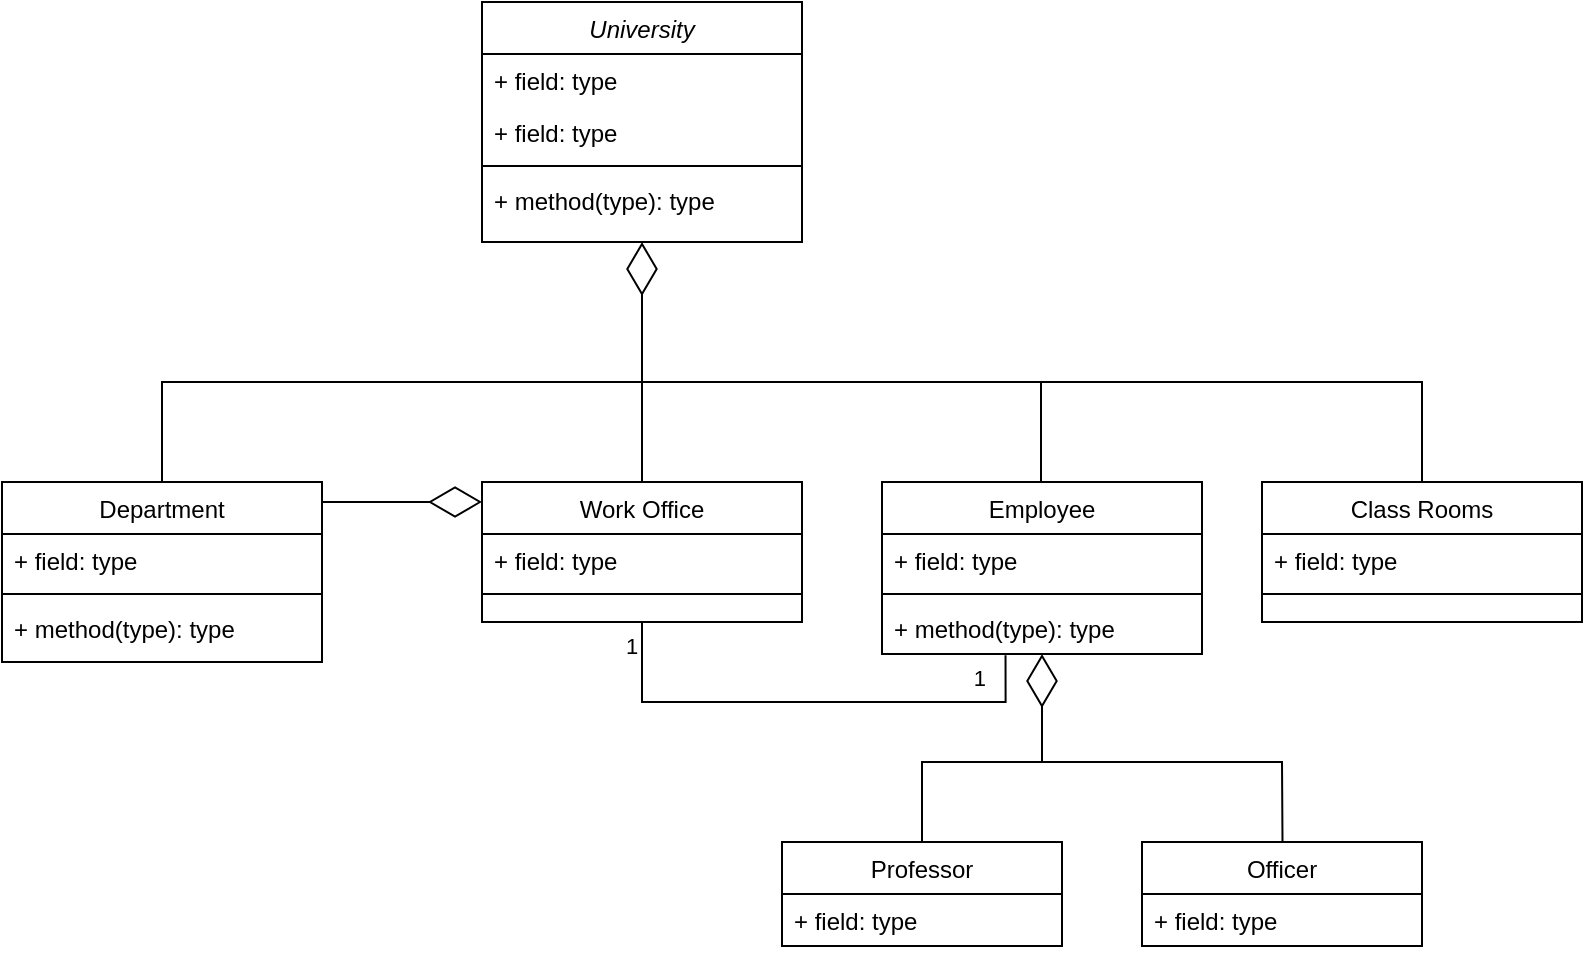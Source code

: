 <mxfile version="20.2.3" type="device"><diagram id="C5RBs43oDa-KdzZeNtuy" name="Page-1"><mxGraphModel dx="1185" dy="635" grid="1" gridSize="10" guides="1" tooltips="1" connect="1" arrows="1" fold="1" page="1" pageScale="1" pageWidth="827" pageHeight="1169" math="0" shadow="0"><root><mxCell id="WIyWlLk6GJQsqaUBKTNV-0"/><mxCell id="WIyWlLk6GJQsqaUBKTNV-1" parent="WIyWlLk6GJQsqaUBKTNV-0"/><mxCell id="zkfFHV4jXpPFQw0GAbJ--0" value="University" style="swimlane;fontStyle=2;align=center;verticalAlign=top;childLayout=stackLayout;horizontal=1;startSize=26;horizontalStack=0;resizeParent=1;resizeLast=0;collapsible=1;marginBottom=0;rounded=0;shadow=0;strokeWidth=1;" parent="WIyWlLk6GJQsqaUBKTNV-1" vertex="1"><mxGeometry x="270" y="20" width="160" height="120" as="geometry"><mxRectangle x="230" y="140" width="160" height="26" as="alternateBounds"/></mxGeometry></mxCell><mxCell id="zkfFHV4jXpPFQw0GAbJ--1" value="+ field: type" style="text;align=left;verticalAlign=top;spacingLeft=4;spacingRight=4;overflow=hidden;rotatable=0;points=[[0,0.5],[1,0.5]];portConstraint=eastwest;" parent="zkfFHV4jXpPFQw0GAbJ--0" vertex="1"><mxGeometry y="26" width="160" height="26" as="geometry"/></mxCell><mxCell id="zkfFHV4jXpPFQw0GAbJ--2" value="+ field: type" style="text;align=left;verticalAlign=top;spacingLeft=4;spacingRight=4;overflow=hidden;rotatable=0;points=[[0,0.5],[1,0.5]];portConstraint=eastwest;rounded=0;shadow=0;html=0;" parent="zkfFHV4jXpPFQw0GAbJ--0" vertex="1"><mxGeometry y="52" width="160" height="26" as="geometry"/></mxCell><mxCell id="zkfFHV4jXpPFQw0GAbJ--4" value="" style="line;html=1;strokeWidth=1;align=left;verticalAlign=middle;spacingTop=-1;spacingLeft=3;spacingRight=3;rotatable=0;labelPosition=right;points=[];portConstraint=eastwest;" parent="zkfFHV4jXpPFQw0GAbJ--0" vertex="1"><mxGeometry y="78" width="160" height="8" as="geometry"/></mxCell><mxCell id="zkfFHV4jXpPFQw0GAbJ--5" value="+ method(type): type" style="text;align=left;verticalAlign=top;spacingLeft=4;spacingRight=4;overflow=hidden;rotatable=0;points=[[0,0.5],[1,0.5]];portConstraint=eastwest;" parent="zkfFHV4jXpPFQw0GAbJ--0" vertex="1"><mxGeometry y="86" width="160" height="26" as="geometry"/></mxCell><mxCell id="zkfFHV4jXpPFQw0GAbJ--6" value="Department" style="swimlane;fontStyle=0;align=center;verticalAlign=top;childLayout=stackLayout;horizontal=1;startSize=26;horizontalStack=0;resizeParent=1;resizeLast=0;collapsible=1;marginBottom=0;rounded=0;shadow=0;strokeWidth=1;" parent="WIyWlLk6GJQsqaUBKTNV-1" vertex="1"><mxGeometry x="30" y="260" width="160" height="90" as="geometry"><mxRectangle x="130" y="380" width="160" height="26" as="alternateBounds"/></mxGeometry></mxCell><mxCell id="zkfFHV4jXpPFQw0GAbJ--7" value="+ field: type" style="text;align=left;verticalAlign=top;spacingLeft=4;spacingRight=4;overflow=hidden;rotatable=0;points=[[0,0.5],[1,0.5]];portConstraint=eastwest;" parent="zkfFHV4jXpPFQw0GAbJ--6" vertex="1"><mxGeometry y="26" width="160" height="26" as="geometry"/></mxCell><mxCell id="zkfFHV4jXpPFQw0GAbJ--9" value="" style="line;html=1;strokeWidth=1;align=left;verticalAlign=middle;spacingTop=-1;spacingLeft=3;spacingRight=3;rotatable=0;labelPosition=right;points=[];portConstraint=eastwest;" parent="zkfFHV4jXpPFQw0GAbJ--6" vertex="1"><mxGeometry y="52" width="160" height="8" as="geometry"/></mxCell><mxCell id="zkfFHV4jXpPFQw0GAbJ--10" value="+ method(type): type" style="text;align=left;verticalAlign=top;spacingLeft=4;spacingRight=4;overflow=hidden;rotatable=0;points=[[0,0.5],[1,0.5]];portConstraint=eastwest;fontStyle=0" parent="zkfFHV4jXpPFQw0GAbJ--6" vertex="1"><mxGeometry y="60" width="160" height="26" as="geometry"/></mxCell><mxCell id="zkfFHV4jXpPFQw0GAbJ--13" value="Work Office" style="swimlane;fontStyle=0;align=center;verticalAlign=top;childLayout=stackLayout;horizontal=1;startSize=26;horizontalStack=0;resizeParent=1;resizeLast=0;collapsible=1;marginBottom=0;rounded=0;shadow=0;strokeWidth=1;" parent="WIyWlLk6GJQsqaUBKTNV-1" vertex="1"><mxGeometry x="270" y="260" width="160" height="70" as="geometry"><mxRectangle x="340" y="380" width="170" height="26" as="alternateBounds"/></mxGeometry></mxCell><mxCell id="zkfFHV4jXpPFQw0GAbJ--14" value="+ field: type" style="text;align=left;verticalAlign=top;spacingLeft=4;spacingRight=4;overflow=hidden;rotatable=0;points=[[0,0.5],[1,0.5]];portConstraint=eastwest;" parent="zkfFHV4jXpPFQw0GAbJ--13" vertex="1"><mxGeometry y="26" width="160" height="26" as="geometry"/></mxCell><mxCell id="zkfFHV4jXpPFQw0GAbJ--15" value="" style="line;html=1;strokeWidth=1;align=left;verticalAlign=middle;spacingTop=-1;spacingLeft=3;spacingRight=3;rotatable=0;labelPosition=right;points=[];portConstraint=eastwest;" parent="zkfFHV4jXpPFQw0GAbJ--13" vertex="1"><mxGeometry y="52" width="160" height="8" as="geometry"/></mxCell><mxCell id="A9XXdmk958kDn1mI5fYY-3" value="" style="endArrow=diamondThin;endFill=0;endSize=24;html=1;rounded=0;strokeWidth=1;jumpSize=6;edgeStyle=orthogonalEdgeStyle;" parent="WIyWlLk6GJQsqaUBKTNV-1" edge="1"><mxGeometry width="160" relative="1" as="geometry"><mxPoint x="190" y="270" as="sourcePoint"/><mxPoint x="270" y="270" as="targetPoint"/><Array as="points"><mxPoint x="230" y="270"/><mxPoint x="230" y="270"/></Array></mxGeometry></mxCell><mxCell id="A9XXdmk958kDn1mI5fYY-4" value="" style="endArrow=none;html=1;edgeStyle=orthogonalEdgeStyle;rounded=0;strokeWidth=1;jumpSize=6;exitX=0.5;exitY=0;exitDx=0;exitDy=0;" parent="WIyWlLk6GJQsqaUBKTNV-1" source="zkfFHV4jXpPFQw0GAbJ--13" edge="1"><mxGeometry relative="1" as="geometry"><mxPoint x="500" y="240" as="sourcePoint"/><mxPoint x="350" y="210" as="targetPoint"/><Array as="points"><mxPoint x="350" y="250"/><mxPoint x="350" y="250"/></Array></mxGeometry></mxCell><mxCell id="ebQ2ccWHNrZIuld4j931-0" value="" style="endArrow=none;html=1;rounded=0;exitX=0.5;exitY=0;exitDx=0;exitDy=0;" parent="WIyWlLk6GJQsqaUBKTNV-1" source="zkfFHV4jXpPFQw0GAbJ--6" edge="1"><mxGeometry width="50" height="50" relative="1" as="geometry"><mxPoint x="110" y="240" as="sourcePoint"/><mxPoint x="740" y="270" as="targetPoint"/><Array as="points"><mxPoint x="110" y="210"/><mxPoint x="740" y="210"/></Array></mxGeometry></mxCell><mxCell id="ebQ2ccWHNrZIuld4j931-1" value="" style="endArrow=diamondThin;endFill=0;endSize=24;html=1;rounded=0;entryX=0.5;entryY=1;entryDx=0;entryDy=0;" parent="WIyWlLk6GJQsqaUBKTNV-1" target="zkfFHV4jXpPFQw0GAbJ--0" edge="1"><mxGeometry width="160" relative="1" as="geometry"><mxPoint x="350" y="210" as="sourcePoint"/><mxPoint x="490" y="200" as="targetPoint"/></mxGeometry></mxCell><mxCell id="ebQ2ccWHNrZIuld4j931-2" value="Employee" style="swimlane;fontStyle=0;align=center;verticalAlign=top;childLayout=stackLayout;horizontal=1;startSize=26;horizontalStack=0;resizeParent=1;resizeParentMax=0;resizeLast=0;collapsible=1;marginBottom=0;" parent="WIyWlLk6GJQsqaUBKTNV-1" vertex="1"><mxGeometry x="470" y="260" width="160" height="86" as="geometry"/></mxCell><mxCell id="ebQ2ccWHNrZIuld4j931-3" value="+ field: type" style="text;strokeColor=none;fillColor=none;align=left;verticalAlign=top;spacingLeft=4;spacingRight=4;overflow=hidden;rotatable=0;points=[[0,0.5],[1,0.5]];portConstraint=eastwest;" parent="ebQ2ccWHNrZIuld4j931-2" vertex="1"><mxGeometry y="26" width="160" height="26" as="geometry"/></mxCell><mxCell id="ebQ2ccWHNrZIuld4j931-4" value="" style="line;strokeWidth=1;fillColor=none;align=left;verticalAlign=middle;spacingTop=-1;spacingLeft=3;spacingRight=3;rotatable=0;labelPosition=right;points=[];portConstraint=eastwest;" parent="ebQ2ccWHNrZIuld4j931-2" vertex="1"><mxGeometry y="52" width="160" height="8" as="geometry"/></mxCell><mxCell id="ebQ2ccWHNrZIuld4j931-5" value="+ method(type): type" style="text;strokeColor=none;fillColor=none;align=left;verticalAlign=top;spacingLeft=4;spacingRight=4;overflow=hidden;rotatable=0;points=[[0,0.5],[1,0.5]];portConstraint=eastwest;" parent="ebQ2ccWHNrZIuld4j931-2" vertex="1"><mxGeometry y="60" width="160" height="26" as="geometry"/></mxCell><mxCell id="xzbVKLV-vg65Oba6LULP-0" value="" style="endArrow=none;html=1;rounded=0;" parent="WIyWlLk6GJQsqaUBKTNV-1" edge="1"><mxGeometry width="50" height="50" relative="1" as="geometry"><mxPoint x="549.5" y="260" as="sourcePoint"/><mxPoint x="549.5" y="210" as="targetPoint"/><Array as="points"><mxPoint x="549.5" y="250"/><mxPoint x="549.5" y="240"/><mxPoint x="549.5" y="230"/></Array></mxGeometry></mxCell><mxCell id="xzbVKLV-vg65Oba6LULP-5" value="Professor" style="swimlane;fontStyle=0;childLayout=stackLayout;horizontal=1;startSize=26;fillColor=none;horizontalStack=0;resizeParent=1;resizeParentMax=0;resizeLast=0;collapsible=1;marginBottom=0;" parent="WIyWlLk6GJQsqaUBKTNV-1" vertex="1"><mxGeometry x="420" y="440" width="140" height="52" as="geometry"/></mxCell><mxCell id="xzbVKLV-vg65Oba6LULP-6" value="+ field: type" style="text;strokeColor=none;fillColor=none;align=left;verticalAlign=top;spacingLeft=4;spacingRight=4;overflow=hidden;rotatable=0;points=[[0,0.5],[1,0.5]];portConstraint=eastwest;" parent="xzbVKLV-vg65Oba6LULP-5" vertex="1"><mxGeometry y="26" width="140" height="26" as="geometry"/></mxCell><mxCell id="xzbVKLV-vg65Oba6LULP-9" value="Officer" style="swimlane;fontStyle=0;childLayout=stackLayout;horizontal=1;startSize=26;fillColor=none;horizontalStack=0;resizeParent=1;resizeParentMax=0;resizeLast=0;collapsible=1;marginBottom=0;" parent="WIyWlLk6GJQsqaUBKTNV-1" vertex="1"><mxGeometry x="600" y="440" width="140" height="52" as="geometry"/></mxCell><mxCell id="xzbVKLV-vg65Oba6LULP-10" value="+ field: type" style="text;strokeColor=none;fillColor=none;align=left;verticalAlign=top;spacingLeft=4;spacingRight=4;overflow=hidden;rotatable=0;points=[[0,0.5],[1,0.5]];portConstraint=eastwest;" parent="xzbVKLV-vg65Oba6LULP-9" vertex="1"><mxGeometry y="26" width="140" height="26" as="geometry"/></mxCell><mxCell id="xzbVKLV-vg65Oba6LULP-13" value="" style="endArrow=diamondThin;endFill=0;endSize=24;html=1;rounded=0;exitX=0.5;exitY=0;exitDx=0;exitDy=0;entryX=0.5;entryY=0.999;entryDx=0;entryDy=0;entryPerimeter=0;" parent="WIyWlLk6GJQsqaUBKTNV-1" source="xzbVKLV-vg65Oba6LULP-5" target="ebQ2ccWHNrZIuld4j931-5" edge="1"><mxGeometry width="160" relative="1" as="geometry"><mxPoint x="560" y="435" as="sourcePoint"/><mxPoint x="740" y="350" as="targetPoint"/><Array as="points"><mxPoint x="490" y="400"/><mxPoint x="550" y="400"/></Array></mxGeometry></mxCell><mxCell id="xzbVKLV-vg65Oba6LULP-15" value="" style="endArrow=none;html=1;rounded=0;" parent="WIyWlLk6GJQsqaUBKTNV-1" edge="1"><mxGeometry width="50" height="50" relative="1" as="geometry"><mxPoint x="670.25" y="440" as="sourcePoint"/><mxPoint x="550" y="400" as="targetPoint"/><Array as="points"><mxPoint x="670" y="400"/></Array></mxGeometry></mxCell><mxCell id="xvksXJhVVP4Jhw_OgTdm-1" value="" style="endArrow=none;html=1;edgeStyle=orthogonalEdgeStyle;rounded=0;exitX=0.5;exitY=1;exitDx=0;exitDy=0;entryX=0.386;entryY=1.025;entryDx=0;entryDy=0;entryPerimeter=0;" edge="1" parent="WIyWlLk6GJQsqaUBKTNV-1" source="zkfFHV4jXpPFQw0GAbJ--13" target="ebQ2ccWHNrZIuld4j931-5"><mxGeometry relative="1" as="geometry"><mxPoint x="330" y="390" as="sourcePoint"/><mxPoint x="719" y="350" as="targetPoint"/><Array as="points"><mxPoint x="350" y="370"/><mxPoint x="532" y="370"/></Array></mxGeometry></mxCell><mxCell id="xvksXJhVVP4Jhw_OgTdm-2" value="1" style="edgeLabel;resizable=0;html=1;align=left;verticalAlign=bottom;" connectable="0" vertex="1" parent="xvksXJhVVP4Jhw_OgTdm-1"><mxGeometry x="-1" relative="1" as="geometry"><mxPoint x="-10" y="20" as="offset"/></mxGeometry></mxCell><mxCell id="xvksXJhVVP4Jhw_OgTdm-3" value="1" style="edgeLabel;resizable=0;html=1;align=right;verticalAlign=bottom;" connectable="0" vertex="1" parent="xvksXJhVVP4Jhw_OgTdm-1"><mxGeometry x="1" relative="1" as="geometry"><mxPoint x="-9" y="20" as="offset"/></mxGeometry></mxCell><mxCell id="xvksXJhVVP4Jhw_OgTdm-4" value="Class Rooms" style="swimlane;fontStyle=0;align=center;verticalAlign=top;childLayout=stackLayout;horizontal=1;startSize=26;horizontalStack=0;resizeParent=1;resizeLast=0;collapsible=1;marginBottom=0;rounded=0;shadow=0;strokeWidth=1;" vertex="1" parent="WIyWlLk6GJQsqaUBKTNV-1"><mxGeometry x="660" y="260" width="160" height="70" as="geometry"><mxRectangle x="340" y="380" width="170" height="26" as="alternateBounds"/></mxGeometry></mxCell><mxCell id="xvksXJhVVP4Jhw_OgTdm-5" value="+ field: type" style="text;align=left;verticalAlign=top;spacingLeft=4;spacingRight=4;overflow=hidden;rotatable=0;points=[[0,0.5],[1,0.5]];portConstraint=eastwest;" vertex="1" parent="xvksXJhVVP4Jhw_OgTdm-4"><mxGeometry y="26" width="160" height="26" as="geometry"/></mxCell><mxCell id="xvksXJhVVP4Jhw_OgTdm-6" value="" style="line;html=1;strokeWidth=1;align=left;verticalAlign=middle;spacingTop=-1;spacingLeft=3;spacingRight=3;rotatable=0;labelPosition=right;points=[];portConstraint=eastwest;" vertex="1" parent="xvksXJhVVP4Jhw_OgTdm-4"><mxGeometry y="52" width="160" height="8" as="geometry"/></mxCell></root></mxGraphModel></diagram></mxfile>